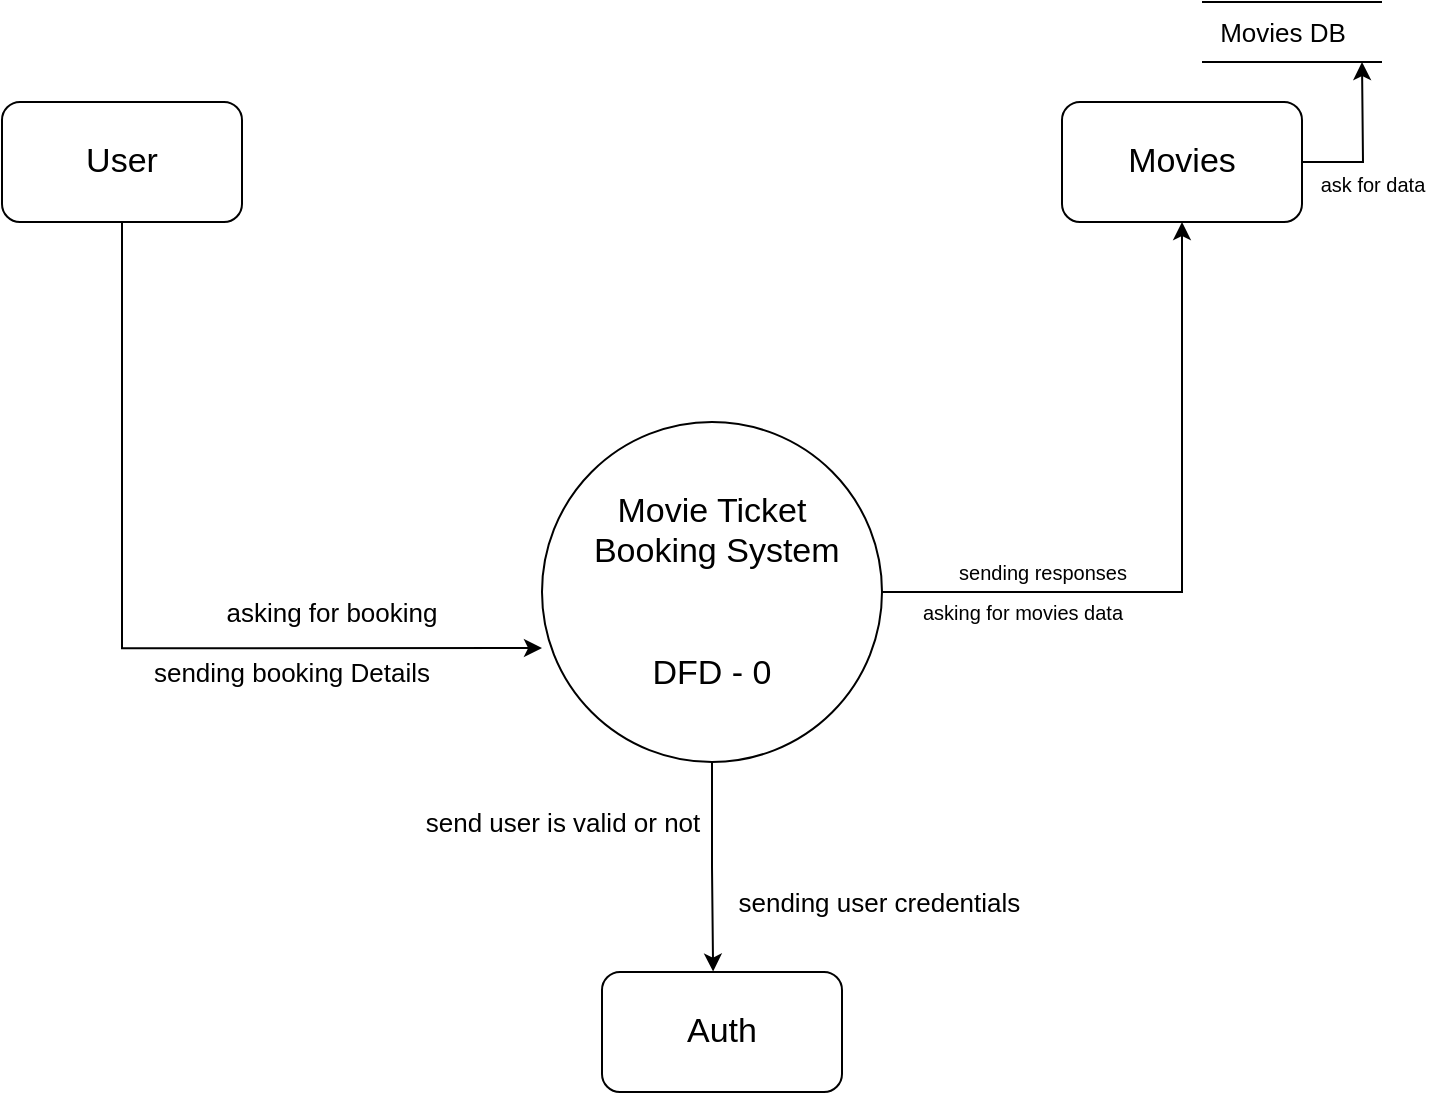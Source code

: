 <mxfile version="17.2.3" type="github">
  <diagram id="NiOgjRcABe82uMKoeLVq" name="Page-1">
    <mxGraphModel dx="823" dy="562" grid="1" gridSize="10" guides="1" tooltips="1" connect="1" arrows="1" fold="1" page="1" pageScale="1" pageWidth="827" pageHeight="1169" math="0" shadow="0">
      <root>
        <mxCell id="0" />
        <mxCell id="1" parent="0" />
        <mxCell id="Xb9DXEn8BVVsY26M6nEN-14" style="edgeStyle=orthogonalEdgeStyle;rounded=0;orthogonalLoop=1;jettySize=auto;html=1;entryX=0.5;entryY=1;entryDx=0;entryDy=0;fontSize=10;" edge="1" parent="1" source="Xb9DXEn8BVVsY26M6nEN-1" target="Xb9DXEn8BVVsY26M6nEN-3">
          <mxGeometry relative="1" as="geometry" />
        </mxCell>
        <mxCell id="Xb9DXEn8BVVsY26M6nEN-21" style="edgeStyle=orthogonalEdgeStyle;rounded=0;orthogonalLoop=1;jettySize=auto;html=1;entryX=0.463;entryY=-0.004;entryDx=0;entryDy=0;entryPerimeter=0;fontSize=13;" edge="1" parent="1" source="Xb9DXEn8BVVsY26M6nEN-1" target="Xb9DXEn8BVVsY26M6nEN-19">
          <mxGeometry relative="1" as="geometry" />
        </mxCell>
        <mxCell id="Xb9DXEn8BVVsY26M6nEN-1" value="&lt;font style=&quot;font-size: 17px&quot;&gt;Movie Ticket&lt;br&gt;&amp;nbsp;Booking System&lt;br&gt;&lt;br&gt;&lt;br&gt;DFD - 0&lt;br&gt;&lt;/font&gt;" style="ellipse;whiteSpace=wrap;html=1;aspect=fixed;" vertex="1" parent="1">
          <mxGeometry x="350" y="250" width="170" height="170" as="geometry" />
        </mxCell>
        <mxCell id="Xb9DXEn8BVVsY26M6nEN-5" style="edgeStyle=orthogonalEdgeStyle;rounded=0;orthogonalLoop=1;jettySize=auto;html=1;entryX=0;entryY=0.665;entryDx=0;entryDy=0;entryPerimeter=0;fontSize=17;exitX=0.5;exitY=1;exitDx=0;exitDy=0;" edge="1" parent="1" source="Xb9DXEn8BVVsY26M6nEN-2" target="Xb9DXEn8BVVsY26M6nEN-1">
          <mxGeometry relative="1" as="geometry" />
        </mxCell>
        <mxCell id="Xb9DXEn8BVVsY26M6nEN-2" value="User" style="rounded=1;whiteSpace=wrap;html=1;fontSize=17;" vertex="1" parent="1">
          <mxGeometry x="80" y="90" width="120" height="60" as="geometry" />
        </mxCell>
        <mxCell id="Xb9DXEn8BVVsY26M6nEN-12" style="edgeStyle=orthogonalEdgeStyle;rounded=0;orthogonalLoop=1;jettySize=auto;html=1;fontSize=13;" edge="1" parent="1" source="Xb9DXEn8BVVsY26M6nEN-3">
          <mxGeometry relative="1" as="geometry">
            <mxPoint x="760" y="70" as="targetPoint" />
          </mxGeometry>
        </mxCell>
        <mxCell id="Xb9DXEn8BVVsY26M6nEN-3" value="Movies" style="rounded=1;whiteSpace=wrap;html=1;fontSize=17;" vertex="1" parent="1">
          <mxGeometry x="610" y="90" width="120" height="60" as="geometry" />
        </mxCell>
        <mxCell id="Xb9DXEn8BVVsY26M6nEN-6" value="&lt;font style=&quot;font-size: 13px&quot;&gt;asking for booking&lt;/font&gt;" style="text;html=1;strokeColor=none;fillColor=none;align=center;verticalAlign=middle;whiteSpace=wrap;rounded=0;fontSize=17;" vertex="1" parent="1">
          <mxGeometry x="170" y="330" width="150" height="30" as="geometry" />
        </mxCell>
        <mxCell id="Xb9DXEn8BVVsY26M6nEN-8" value="" style="endArrow=none;html=1;rounded=0;fontSize=17;" edge="1" parent="1">
          <mxGeometry width="50" height="50" relative="1" as="geometry">
            <mxPoint x="680" y="40" as="sourcePoint" />
            <mxPoint x="770" y="40" as="targetPoint" />
          </mxGeometry>
        </mxCell>
        <mxCell id="Xb9DXEn8BVVsY26M6nEN-9" value="" style="endArrow=none;html=1;rounded=0;fontSize=17;" edge="1" parent="1">
          <mxGeometry width="50" height="50" relative="1" as="geometry">
            <mxPoint x="680" y="70" as="sourcePoint" />
            <mxPoint x="770" y="70" as="targetPoint" />
          </mxGeometry>
        </mxCell>
        <mxCell id="Xb9DXEn8BVVsY26M6nEN-10" value="&lt;font style=&quot;font-size: 13px&quot;&gt;Movies DB&lt;/font&gt;" style="text;html=1;align=center;verticalAlign=middle;resizable=0;points=[];autosize=1;strokeColor=none;fillColor=none;fontSize=17;" vertex="1" parent="1">
          <mxGeometry x="680" y="40" width="80" height="30" as="geometry" />
        </mxCell>
        <mxCell id="Xb9DXEn8BVVsY26M6nEN-13" value="&lt;font style=&quot;font-size: 10px&quot;&gt;ask for data&lt;/font&gt;" style="text;html=1;align=center;verticalAlign=middle;resizable=0;points=[];autosize=1;strokeColor=none;fillColor=none;fontSize=13;" vertex="1" parent="1">
          <mxGeometry x="730" y="120" width="70" height="20" as="geometry" />
        </mxCell>
        <mxCell id="Xb9DXEn8BVVsY26M6nEN-15" value="asking for movies data" style="text;html=1;align=center;verticalAlign=middle;resizable=0;points=[];autosize=1;strokeColor=none;fillColor=none;fontSize=10;" vertex="1" parent="1">
          <mxGeometry x="530" y="335" width="120" height="20" as="geometry" />
        </mxCell>
        <mxCell id="Xb9DXEn8BVVsY26M6nEN-16" value="sending responses" style="text;html=1;align=center;verticalAlign=middle;resizable=0;points=[];autosize=1;strokeColor=none;fillColor=none;fontSize=10;" vertex="1" parent="1">
          <mxGeometry x="550" y="315" width="100" height="20" as="geometry" />
        </mxCell>
        <mxCell id="Xb9DXEn8BVVsY26M6nEN-17" value="&lt;font style=&quot;font-size: 13px&quot;&gt;sending booking Details&lt;/font&gt;" style="text;html=1;strokeColor=none;fillColor=none;align=center;verticalAlign=middle;whiteSpace=wrap;rounded=0;fontSize=17;" vertex="1" parent="1">
          <mxGeometry x="150" y="360" width="150" height="30" as="geometry" />
        </mxCell>
        <mxCell id="Xb9DXEn8BVVsY26M6nEN-19" value="Auth" style="rounded=1;whiteSpace=wrap;html=1;fontSize=17;" vertex="1" parent="1">
          <mxGeometry x="380" y="525" width="120" height="60" as="geometry" />
        </mxCell>
        <mxCell id="Xb9DXEn8BVVsY26M6nEN-22" value="sending user credentials&amp;nbsp;" style="text;html=1;align=center;verticalAlign=middle;resizable=0;points=[];autosize=1;strokeColor=none;fillColor=none;fontSize=13;" vertex="1" parent="1">
          <mxGeometry x="440" y="480" width="160" height="20" as="geometry" />
        </mxCell>
        <mxCell id="Xb9DXEn8BVVsY26M6nEN-23" value="send user is valid or not" style="text;html=1;align=center;verticalAlign=middle;resizable=0;points=[];autosize=1;strokeColor=none;fillColor=none;fontSize=13;" vertex="1" parent="1">
          <mxGeometry x="285" y="440" width="150" height="20" as="geometry" />
        </mxCell>
      </root>
    </mxGraphModel>
  </diagram>
</mxfile>
